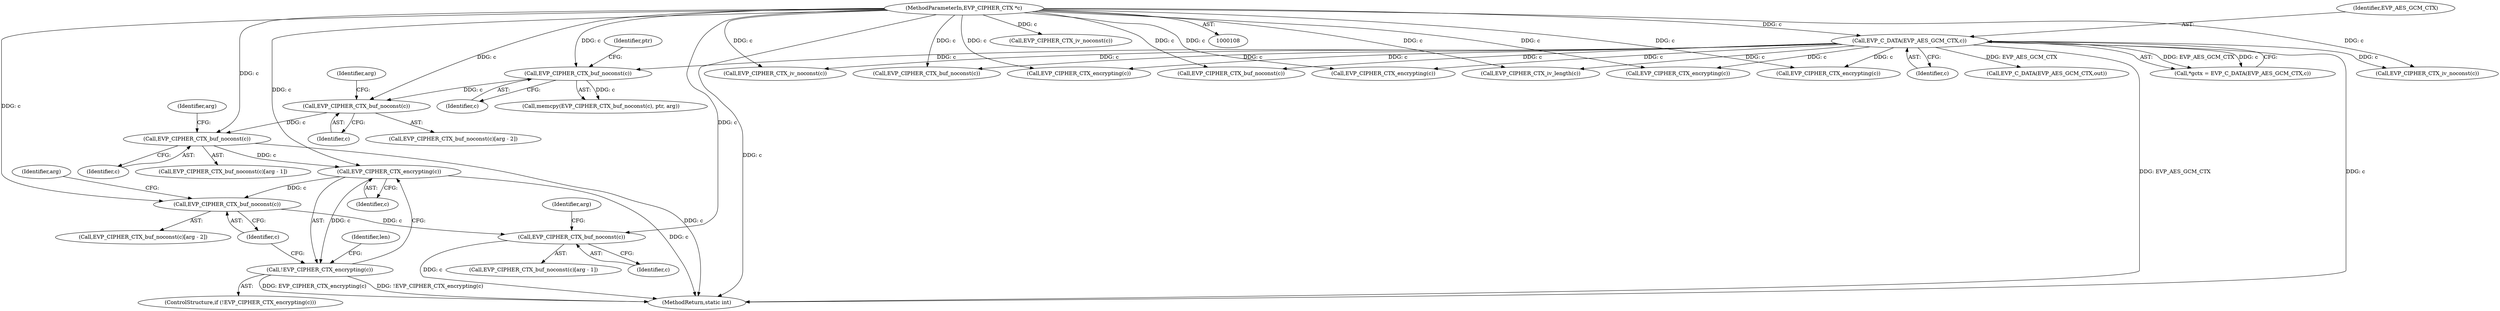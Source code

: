 digraph "0_openssl_00d965474b22b54e4275232bc71ee0c699c5cd21_0@API" {
"1000504" [label="(Call,EVP_CIPHER_CTX_encrypting(c))"];
"1000488" [label="(Call,EVP_CIPHER_CTX_buf_noconst(c))"];
"1000481" [label="(Call,EVP_CIPHER_CTX_buf_noconst(c))"];
"1000465" [label="(Call,EVP_CIPHER_CTX_buf_noconst(c))"];
"1000117" [label="(Call,EVP_C_DATA(EVP_AES_GCM_CTX,c))"];
"1000109" [label="(MethodParameterIn,EVP_CIPHER_CTX *c)"];
"1000503" [label="(Call,!EVP_CIPHER_CTX_encrypting(c))"];
"1000518" [label="(Call,EVP_CIPHER_CTX_buf_noconst(c))"];
"1000528" [label="(Call,EVP_CIPHER_CTX_buf_noconst(c))"];
"1000465" [label="(Call,EVP_CIPHER_CTX_buf_noconst(c))"];
"1000529" [label="(Identifier,c)"];
"1000464" [label="(Call,memcpy(EVP_CIPHER_CTX_buf_noconst(c), ptr, arg))"];
"1000488" [label="(Call,EVP_CIPHER_CTX_buf_noconst(c))"];
"1000491" [label="(Identifier,arg)"];
"1000585" [label="(Call,EVP_CIPHER_CTX_iv_noconst(c))"];
"1000517" [label="(Call,EVP_CIPHER_CTX_buf_noconst(c)[arg - 2])"];
"1000627" [label="(MethodReturn,static int)"];
"1000480" [label="(Call,EVP_CIPHER_CTX_buf_noconst(c)[arg - 2])"];
"1000118" [label="(Identifier,EVP_AES_GCM_CTX)"];
"1000509" [label="(Identifier,len)"];
"1000264" [label="(Call,EVP_CIPHER_CTX_buf_noconst(c))"];
"1000253" [label="(Call,EVP_CIPHER_CTX_encrypting(c))"];
"1000115" [label="(Call,*gctx = EVP_C_DATA(EVP_AES_GCM_CTX,c))"];
"1000484" [label="(Identifier,arg)"];
"1000119" [label="(Identifier,c)"];
"1000230" [label="(Call,EVP_CIPHER_CTX_buf_noconst(c))"];
"1000503" [label="(Call,!EVP_CIPHER_CTX_encrypting(c))"];
"1000521" [label="(Identifier,arg)"];
"1000505" [label="(Identifier,c)"];
"1000489" [label="(Identifier,c)"];
"1000315" [label="(Call,EVP_CIPHER_CTX_encrypting(c))"];
"1000531" [label="(Identifier,arg)"];
"1000138" [label="(Call,EVP_CIPHER_CTX_iv_length(c))"];
"1000547" [label="(Call,EVP_C_DATA(EVP_AES_GCM_CTX,out))"];
"1000144" [label="(Call,EVP_CIPHER_CTX_iv_noconst(c))"];
"1000117" [label="(Call,EVP_C_DATA(EVP_AES_GCM_CTX,c))"];
"1000487" [label="(Call,EVP_CIPHER_CTX_buf_noconst(c)[arg - 1])"];
"1000466" [label="(Identifier,c)"];
"1000528" [label="(Call,EVP_CIPHER_CTX_buf_noconst(c))"];
"1000519" [label="(Identifier,c)"];
"1000518" [label="(Call,EVP_CIPHER_CTX_buf_noconst(c))"];
"1000482" [label="(Identifier,c)"];
"1000502" [label="(ControlStructure,if (!EVP_CIPHER_CTX_encrypting(c)))"];
"1000109" [label="(MethodParameterIn,EVP_CIPHER_CTX *c)"];
"1000504" [label="(Call,EVP_CIPHER_CTX_encrypting(c))"];
"1000467" [label="(Identifier,ptr)"];
"1000225" [label="(Call,EVP_CIPHER_CTX_encrypting(c))"];
"1000188" [label="(Call,EVP_CIPHER_CTX_iv_noconst(c))"];
"1000481" [label="(Call,EVP_CIPHER_CTX_buf_noconst(c))"];
"1000423" [label="(Call,EVP_CIPHER_CTX_encrypting(c))"];
"1000527" [label="(Call,EVP_CIPHER_CTX_buf_noconst(c)[arg - 1])"];
"1000504" -> "1000503"  [label="AST: "];
"1000504" -> "1000505"  [label="CFG: "];
"1000505" -> "1000504"  [label="AST: "];
"1000503" -> "1000504"  [label="CFG: "];
"1000504" -> "1000627"  [label="DDG: c"];
"1000504" -> "1000503"  [label="DDG: c"];
"1000488" -> "1000504"  [label="DDG: c"];
"1000109" -> "1000504"  [label="DDG: c"];
"1000504" -> "1000518"  [label="DDG: c"];
"1000488" -> "1000487"  [label="AST: "];
"1000488" -> "1000489"  [label="CFG: "];
"1000489" -> "1000488"  [label="AST: "];
"1000491" -> "1000488"  [label="CFG: "];
"1000488" -> "1000627"  [label="DDG: c"];
"1000481" -> "1000488"  [label="DDG: c"];
"1000109" -> "1000488"  [label="DDG: c"];
"1000481" -> "1000480"  [label="AST: "];
"1000481" -> "1000482"  [label="CFG: "];
"1000482" -> "1000481"  [label="AST: "];
"1000484" -> "1000481"  [label="CFG: "];
"1000465" -> "1000481"  [label="DDG: c"];
"1000109" -> "1000481"  [label="DDG: c"];
"1000465" -> "1000464"  [label="AST: "];
"1000465" -> "1000466"  [label="CFG: "];
"1000466" -> "1000465"  [label="AST: "];
"1000467" -> "1000465"  [label="CFG: "];
"1000465" -> "1000464"  [label="DDG: c"];
"1000117" -> "1000465"  [label="DDG: c"];
"1000109" -> "1000465"  [label="DDG: c"];
"1000117" -> "1000115"  [label="AST: "];
"1000117" -> "1000119"  [label="CFG: "];
"1000118" -> "1000117"  [label="AST: "];
"1000119" -> "1000117"  [label="AST: "];
"1000115" -> "1000117"  [label="CFG: "];
"1000117" -> "1000627"  [label="DDG: EVP_AES_GCM_CTX"];
"1000117" -> "1000627"  [label="DDG: c"];
"1000117" -> "1000115"  [label="DDG: EVP_AES_GCM_CTX"];
"1000117" -> "1000115"  [label="DDG: c"];
"1000109" -> "1000117"  [label="DDG: c"];
"1000117" -> "1000138"  [label="DDG: c"];
"1000117" -> "1000188"  [label="DDG: c"];
"1000117" -> "1000225"  [label="DDG: c"];
"1000117" -> "1000230"  [label="DDG: c"];
"1000117" -> "1000253"  [label="DDG: c"];
"1000117" -> "1000264"  [label="DDG: c"];
"1000117" -> "1000315"  [label="DDG: c"];
"1000117" -> "1000423"  [label="DDG: c"];
"1000117" -> "1000547"  [label="DDG: EVP_AES_GCM_CTX"];
"1000117" -> "1000585"  [label="DDG: c"];
"1000109" -> "1000108"  [label="AST: "];
"1000109" -> "1000627"  [label="DDG: c"];
"1000109" -> "1000138"  [label="DDG: c"];
"1000109" -> "1000144"  [label="DDG: c"];
"1000109" -> "1000188"  [label="DDG: c"];
"1000109" -> "1000225"  [label="DDG: c"];
"1000109" -> "1000230"  [label="DDG: c"];
"1000109" -> "1000253"  [label="DDG: c"];
"1000109" -> "1000264"  [label="DDG: c"];
"1000109" -> "1000315"  [label="DDG: c"];
"1000109" -> "1000423"  [label="DDG: c"];
"1000109" -> "1000518"  [label="DDG: c"];
"1000109" -> "1000528"  [label="DDG: c"];
"1000109" -> "1000585"  [label="DDG: c"];
"1000503" -> "1000502"  [label="AST: "];
"1000509" -> "1000503"  [label="CFG: "];
"1000519" -> "1000503"  [label="CFG: "];
"1000503" -> "1000627"  [label="DDG: !EVP_CIPHER_CTX_encrypting(c)"];
"1000503" -> "1000627"  [label="DDG: EVP_CIPHER_CTX_encrypting(c)"];
"1000518" -> "1000517"  [label="AST: "];
"1000518" -> "1000519"  [label="CFG: "];
"1000519" -> "1000518"  [label="AST: "];
"1000521" -> "1000518"  [label="CFG: "];
"1000518" -> "1000528"  [label="DDG: c"];
"1000528" -> "1000527"  [label="AST: "];
"1000528" -> "1000529"  [label="CFG: "];
"1000529" -> "1000528"  [label="AST: "];
"1000531" -> "1000528"  [label="CFG: "];
"1000528" -> "1000627"  [label="DDG: c"];
}

